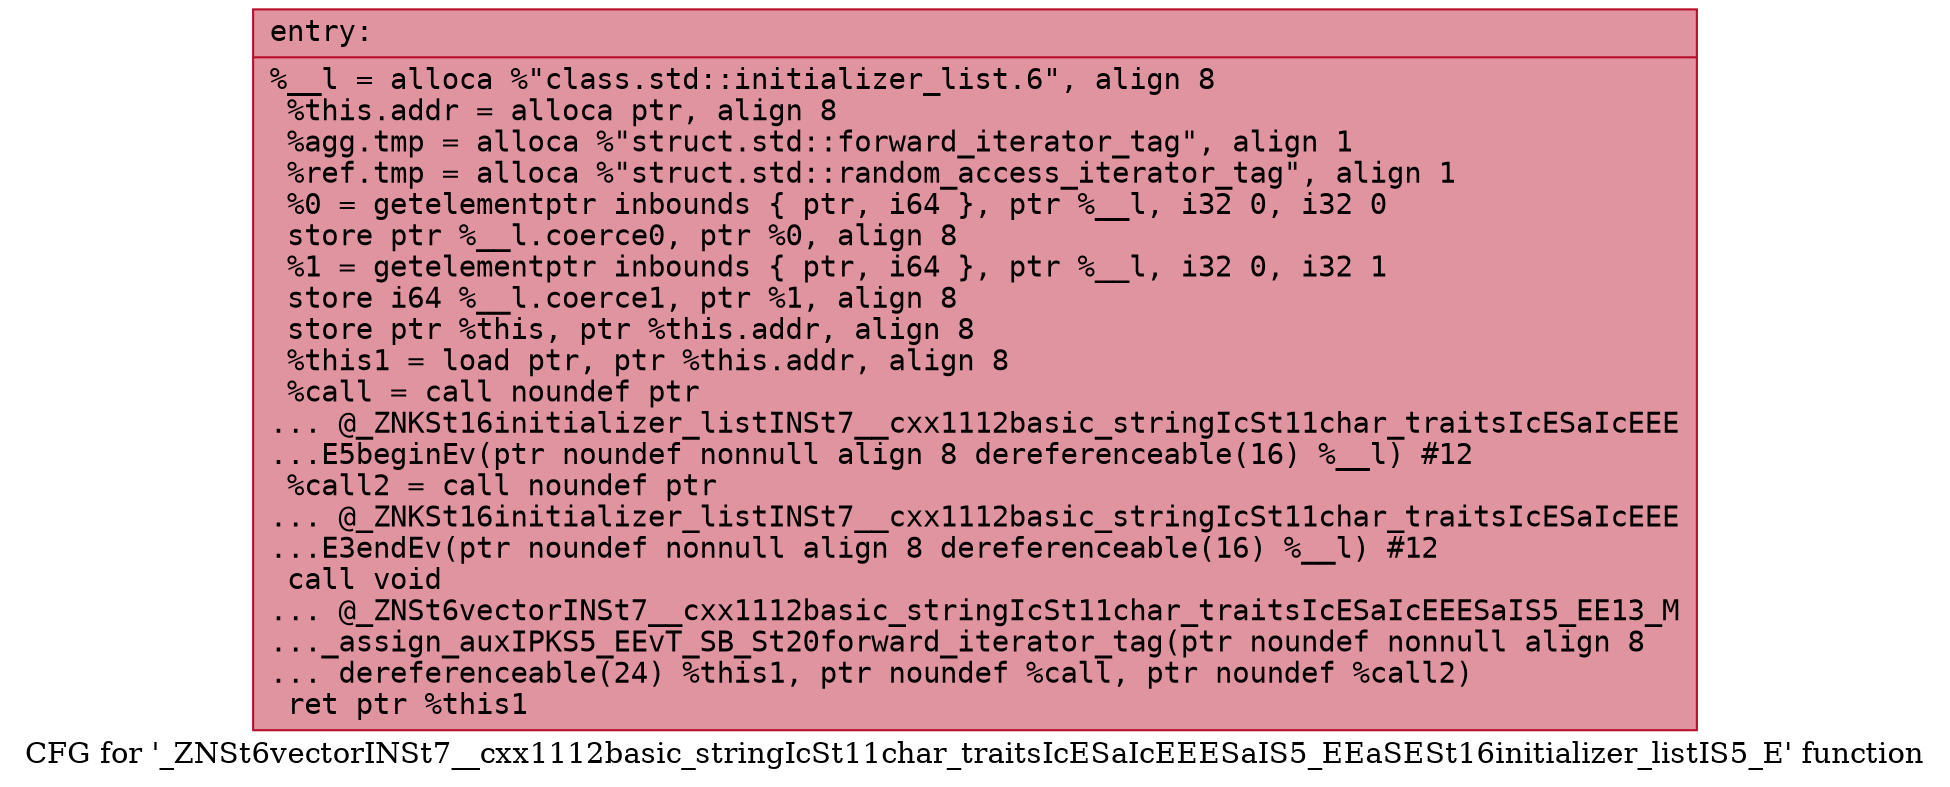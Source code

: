 digraph "CFG for '_ZNSt6vectorINSt7__cxx1112basic_stringIcSt11char_traitsIcESaIcEEESaIS5_EEaSESt16initializer_listIS5_E' function" {
	label="CFG for '_ZNSt6vectorINSt7__cxx1112basic_stringIcSt11char_traitsIcESaIcEEESaIS5_EEaSESt16initializer_listIS5_E' function";

	Node0x562c262ee450 [shape=record,color="#b70d28ff", style=filled, fillcolor="#b70d2870" fontname="Courier",label="{entry:\l|  %__l = alloca %\"class.std::initializer_list.6\", align 8\l  %this.addr = alloca ptr, align 8\l  %agg.tmp = alloca %\"struct.std::forward_iterator_tag\", align 1\l  %ref.tmp = alloca %\"struct.std::random_access_iterator_tag\", align 1\l  %0 = getelementptr inbounds \{ ptr, i64 \}, ptr %__l, i32 0, i32 0\l  store ptr %__l.coerce0, ptr %0, align 8\l  %1 = getelementptr inbounds \{ ptr, i64 \}, ptr %__l, i32 0, i32 1\l  store i64 %__l.coerce1, ptr %1, align 8\l  store ptr %this, ptr %this.addr, align 8\l  %this1 = load ptr, ptr %this.addr, align 8\l  %call = call noundef ptr\l... @_ZNKSt16initializer_listINSt7__cxx1112basic_stringIcSt11char_traitsIcESaIcEEE\l...E5beginEv(ptr noundef nonnull align 8 dereferenceable(16) %__l) #12\l  %call2 = call noundef ptr\l... @_ZNKSt16initializer_listINSt7__cxx1112basic_stringIcSt11char_traitsIcESaIcEEE\l...E3endEv(ptr noundef nonnull align 8 dereferenceable(16) %__l) #12\l  call void\l... @_ZNSt6vectorINSt7__cxx1112basic_stringIcSt11char_traitsIcESaIcEEESaIS5_EE13_M\l..._assign_auxIPKS5_EEvT_SB_St20forward_iterator_tag(ptr noundef nonnull align 8\l... dereferenceable(24) %this1, ptr noundef %call, ptr noundef %call2)\l  ret ptr %this1\l}"];
}
